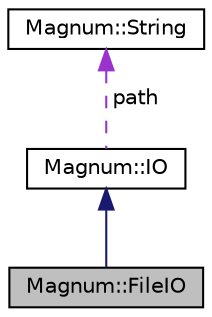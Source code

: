 digraph "Magnum::FileIO"
{
  edge [fontname="Helvetica",fontsize="10",labelfontname="Helvetica",labelfontsize="10"];
  node [fontname="Helvetica",fontsize="10",shape=record];
  Node1 [label="Magnum::FileIO",height=0.2,width=0.4,color="black", fillcolor="grey75", style="filled", fontcolor="black"];
  Node2 -> Node1 [dir="back",color="midnightblue",fontsize="10",style="solid",fontname="Helvetica"];
  Node2 [label="Magnum::IO",height=0.2,width=0.4,color="black", fillcolor="white", style="filled",URL="$class_magnum_1_1_i_o.html"];
  Node3 -> Node2 [dir="back",color="darkorchid3",fontsize="10",style="dashed",label=" path" ,fontname="Helvetica"];
  Node3 [label="Magnum::String",height=0.2,width=0.4,color="black", fillcolor="white", style="filled",URL="$class_magnum_1_1_string.html"];
}
